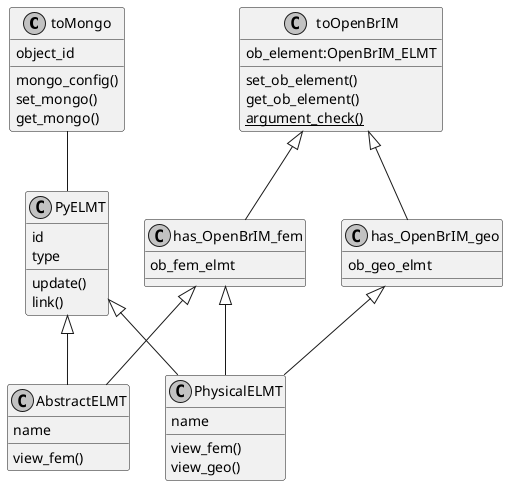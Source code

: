 @startuml

top to bottom direction
' left to right direction

skinparam shadowing false
skinparam monochrome true

skinparam class {

    ' BackgroundColor White
    ' ArrowColor Black
    ' BorderColor Black
}

class toMongo{
    object_id
    mongo_config()
    set_mongo()
    get_mongo()
}

toMongo -- PyELMT


class PyELMT{
    id
    type
    update()
    link()
}

class AbstractELMT{
    name
    view_fem()
}

class PhysicalELMT{
    name
    view_fem()
    view_geo()

}

' hide PhysicalELMT circle

class toOpenBrIM{
    ob_element:OpenBrIM_ELMT
    set_ob_element()
    get_ob_element()
    {static} argument_check()
}

class has_OpenBrIM_fem{
    ob_fem_elmt
}

class has_OpenBrIM_geo{
    ob_geo_elmt
}

'together {
'    class PyELMT
'    class AbstractELMT
'    class PhysicalELMT
'    class toMongo
'    class toOpenBrIM
'}

PyELMT <|-- AbstractELMT
PyELMT <|-- PhysicalELMT
has_OpenBrIM_fem <|-- AbstractELMT
has_OpenBrIM_fem <|-- PhysicalELMT
has_OpenBrIM_geo <|-- PhysicalELMT

toOpenBrIM <|-- has_OpenBrIM_fem
toOpenBrIM <|-- has_OpenBrIM_geo

' class Project
' class Group
' class Parameter
' class Shape
' class Section
' class Material
' class FENode


' AbstractELMT <|-- Project
' AbstractELMT <|-- Group
' AbstractELMT <|-- Parameter
' AbstractELMT <|-- Shape
' AbstractELMT <|-- Section
' AbstractELMT <|-- Material
' AbstractELMT <|-- FENode
' Shape -- Section

' class Beam
' class Surface
' class Bolted_Plate
' class Volume
' class Sensor

' PhysicalELMT <|-- Beam
' PhysicalELMT <|-- Surface
' Surface <|-- Bolted_Plate
' PhysicalELMT <|-- Volume
' PhysicalELMT <|-- Sensor

@enduml
